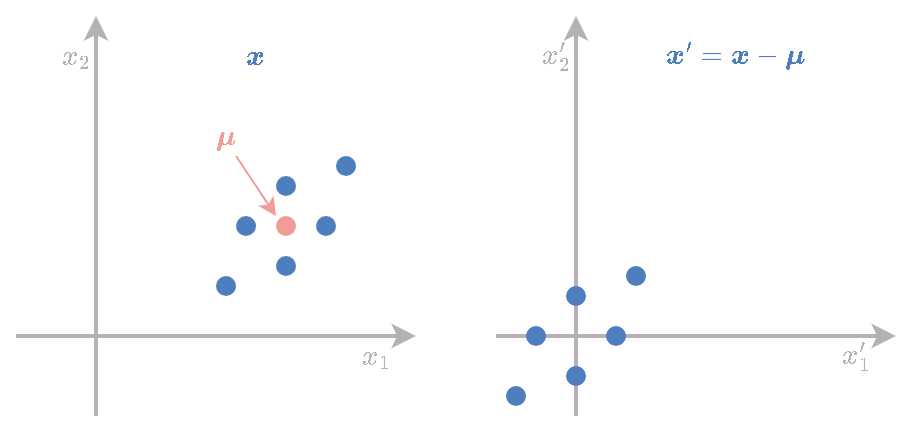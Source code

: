 <mxfile version="14.1.8" type="device"><diagram id="cJPERRU5FPI5m97aNJmQ" name="Page-1"><mxGraphModel dx="931" dy="581" grid="1" gridSize="10" guides="1" tooltips="1" connect="0" arrows="0" fold="1" page="1" pageScale="1" pageWidth="827" pageHeight="1169" math="1" shadow="0"><root><mxCell id="0"/><mxCell id="1" parent="0"/><mxCell id="VLQl7GCd685x5rbxZrGW-1" value="" style="endArrow=classic;html=1;fontFamily=Comic Sans MS;fontSize=30;fontColor=#003366;strokeWidth=2;strokeColor=#B3B3B3;" parent="1" edge="1"><mxGeometry x="20" y="200" width="50" height="50" as="geometry"><mxPoint x="120" y="560" as="sourcePoint"/><mxPoint x="120" y="360" as="targetPoint"/></mxGeometry></mxCell><mxCell id="VLQl7GCd685x5rbxZrGW-2" value="" style="endArrow=classic;html=1;fontFamily=Comic Sans MS;fontSize=30;fontColor=#003366;strokeWidth=2;strokeColor=#B3B3B3;" parent="1" edge="1"><mxGeometry x="40" y="220" width="50" height="50" as="geometry"><mxPoint x="80" y="520" as="sourcePoint"/><mxPoint x="280" y="520" as="targetPoint"/></mxGeometry></mxCell><mxCell id="CmI6H7uyJYHeW5HElF36-2" value="" style="ellipse;whiteSpace=wrap;html=1;strokeColor=none;fillColor=#4E7EBD;" parent="1" vertex="1"><mxGeometry x="230" y="460" width="10" height="10" as="geometry"/></mxCell><mxCell id="CmI6H7uyJYHeW5HElF36-5" value="" style="ellipse;whiteSpace=wrap;html=1;strokeColor=none;fillColor=#4E7EBD;" parent="1" vertex="1"><mxGeometry x="240" y="430" width="10" height="10" as="geometry"/></mxCell><mxCell id="CmI6H7uyJYHeW5HElF36-7" value="" style="ellipse;whiteSpace=wrap;html=1;strokeColor=none;fillColor=#4E7EBD;" parent="1" vertex="1"><mxGeometry x="180" y="490" width="10" height="10" as="geometry"/></mxCell><mxCell id="CmI6H7uyJYHeW5HElF36-9" value="" style="ellipse;whiteSpace=wrap;html=1;strokeColor=none;fillColor=#4E7EBD;" parent="1" vertex="1"><mxGeometry x="190" y="460" width="10" height="10" as="geometry"/></mxCell><mxCell id="CmI6H7uyJYHeW5HElF36-12" value="" style="ellipse;whiteSpace=wrap;html=1;strokeColor=none;fillColor=#4E7EBD;" parent="1" vertex="1"><mxGeometry x="210" y="480" width="10" height="10" as="geometry"/></mxCell><mxCell id="CmI6H7uyJYHeW5HElF36-14" value="" style="ellipse;whiteSpace=wrap;html=1;strokeColor=none;fillColor=#4E7EBD;" parent="1" vertex="1"><mxGeometry x="210" y="440" width="10" height="10" as="geometry"/></mxCell><mxCell id="bSFLhGRgzUmWaKW0KJtj-1" value="" style="endArrow=classic;html=1;fontFamily=Comic Sans MS;fontSize=30;fontColor=#003366;strokeWidth=2;strokeColor=#B3B3B3;" parent="1" edge="1"><mxGeometry x="260" y="200" width="50" height="50" as="geometry"><mxPoint x="360" y="560" as="sourcePoint"/><mxPoint x="360" y="360" as="targetPoint"/></mxGeometry></mxCell><mxCell id="bSFLhGRgzUmWaKW0KJtj-2" value="" style="endArrow=classic;html=1;fontFamily=Comic Sans MS;fontSize=30;fontColor=#003366;strokeWidth=2;strokeColor=#B3B3B3;" parent="1" edge="1"><mxGeometry x="280" y="220" width="50" height="50" as="geometry"><mxPoint x="320" y="520" as="sourcePoint"/><mxPoint x="520" y="520" as="targetPoint"/></mxGeometry></mxCell><mxCell id="cqXrJtTT8aO_RvqBYm-K-1" value="" style="ellipse;whiteSpace=wrap;html=1;strokeColor=none;fillColor=#F19C99;" parent="1" vertex="1"><mxGeometry x="210" y="460" width="10" height="10" as="geometry"/></mxCell><mxCell id="cqXrJtTT8aO_RvqBYm-K-2" value="\(\boldsymbol{\mu}\)" style="text;html=1;strokeColor=none;fillColor=none;align=center;verticalAlign=middle;whiteSpace=wrap;rounded=0;fontColor=#F19C99;" parent="1" vertex="1"><mxGeometry x="175" y="410" width="20" height="20" as="geometry"/></mxCell><mxCell id="cqXrJtTT8aO_RvqBYm-K-3" value="" style="endArrow=classic;html=1;strokeColor=#F19C99;" parent="1" edge="1"><mxGeometry width="50" height="50" relative="1" as="geometry"><mxPoint x="190" y="430" as="sourcePoint"/><mxPoint x="210" y="460" as="targetPoint"/></mxGeometry></mxCell><mxCell id="cqXrJtTT8aO_RvqBYm-K-4" value="&lt;font color=&quot;#b3b3b3&quot;&gt;\(x_1\)&lt;/font&gt;" style="text;html=1;strokeColor=none;fillColor=none;align=center;verticalAlign=middle;whiteSpace=wrap;rounded=0;" parent="1" vertex="1"><mxGeometry x="250" y="520" width="20" height="20" as="geometry"/></mxCell><mxCell id="cqXrJtTT8aO_RvqBYm-K-5" value="&lt;font color=&quot;#b3b3b3&quot;&gt;\(x_2\)&lt;/font&gt;" style="text;html=1;strokeColor=none;fillColor=none;align=center;verticalAlign=middle;whiteSpace=wrap;rounded=0;" parent="1" vertex="1"><mxGeometry x="100" y="370" width="20" height="20" as="geometry"/></mxCell><mxCell id="cqXrJtTT8aO_RvqBYm-K-6" value="&lt;font color=&quot;#b3b3b3&quot;&gt;\(x_1'\)&lt;/font&gt;" style="text;html=1;strokeColor=none;fillColor=none;align=center;verticalAlign=middle;whiteSpace=wrap;rounded=0;" parent="1" vertex="1"><mxGeometry x="490" y="520" width="20" height="20" as="geometry"/></mxCell><mxCell id="cqXrJtTT8aO_RvqBYm-K-7" value="&lt;font color=&quot;#b3b3b3&quot;&gt;\(x'_2\)&lt;/font&gt;" style="text;html=1;strokeColor=none;fillColor=none;align=center;verticalAlign=middle;whiteSpace=wrap;rounded=0;" parent="1" vertex="1"><mxGeometry x="340" y="370" width="20" height="20" as="geometry"/></mxCell><mxCell id="cqXrJtTT8aO_RvqBYm-K-8" value="" style="ellipse;whiteSpace=wrap;html=1;strokeColor=none;fillColor=#4E7EBD;" parent="1" vertex="1"><mxGeometry x="375" y="515" width="10" height="10" as="geometry"/></mxCell><mxCell id="cqXrJtTT8aO_RvqBYm-K-9" value="" style="ellipse;whiteSpace=wrap;html=1;strokeColor=none;fillColor=#4E7EBD;" parent="1" vertex="1"><mxGeometry x="385" y="485" width="10" height="10" as="geometry"/></mxCell><mxCell id="cqXrJtTT8aO_RvqBYm-K-10" value="" style="ellipse;whiteSpace=wrap;html=1;strokeColor=none;fillColor=#4E7EBD;" parent="1" vertex="1"><mxGeometry x="325" y="545" width="10" height="10" as="geometry"/></mxCell><mxCell id="cqXrJtTT8aO_RvqBYm-K-11" value="" style="ellipse;whiteSpace=wrap;html=1;strokeColor=none;fillColor=#4E7EBD;" parent="1" vertex="1"><mxGeometry x="335" y="515" width="10" height="10" as="geometry"/></mxCell><mxCell id="cqXrJtTT8aO_RvqBYm-K-12" value="" style="ellipse;whiteSpace=wrap;html=1;strokeColor=none;fillColor=#4E7EBD;" parent="1" vertex="1"><mxGeometry x="355" y="535" width="10" height="10" as="geometry"/></mxCell><mxCell id="cqXrJtTT8aO_RvqBYm-K-13" value="" style="ellipse;whiteSpace=wrap;html=1;strokeColor=none;fillColor=#4E7EBD;" parent="1" vertex="1"><mxGeometry x="355" y="495" width="10" height="10" as="geometry"/></mxCell><mxCell id="cqXrJtTT8aO_RvqBYm-K-37" value="&lt;font&gt;\(\boldsymbol{x}\)&lt;/font&gt;" style="text;html=1;strokeColor=none;fillColor=none;align=center;verticalAlign=middle;whiteSpace=wrap;rounded=0;fontColor=#4E7EBD;" parent="1" vertex="1"><mxGeometry x="190" y="370" width="20" height="20" as="geometry"/></mxCell><mxCell id="cqXrJtTT8aO_RvqBYm-K-38" value="&lt;font&gt;\(\boldsymbol{x}'=&lt;br&gt;\boldsymbol{x}-\boldsymbol{\mu}\)&lt;/font&gt;" style="text;html=1;strokeColor=none;fillColor=none;align=center;verticalAlign=middle;whiteSpace=wrap;rounded=0;fontColor=#4E7EBD;" parent="1" vertex="1"><mxGeometry x="400" y="370" width="80" height="20" as="geometry"/></mxCell></root></mxGraphModel></diagram></mxfile>